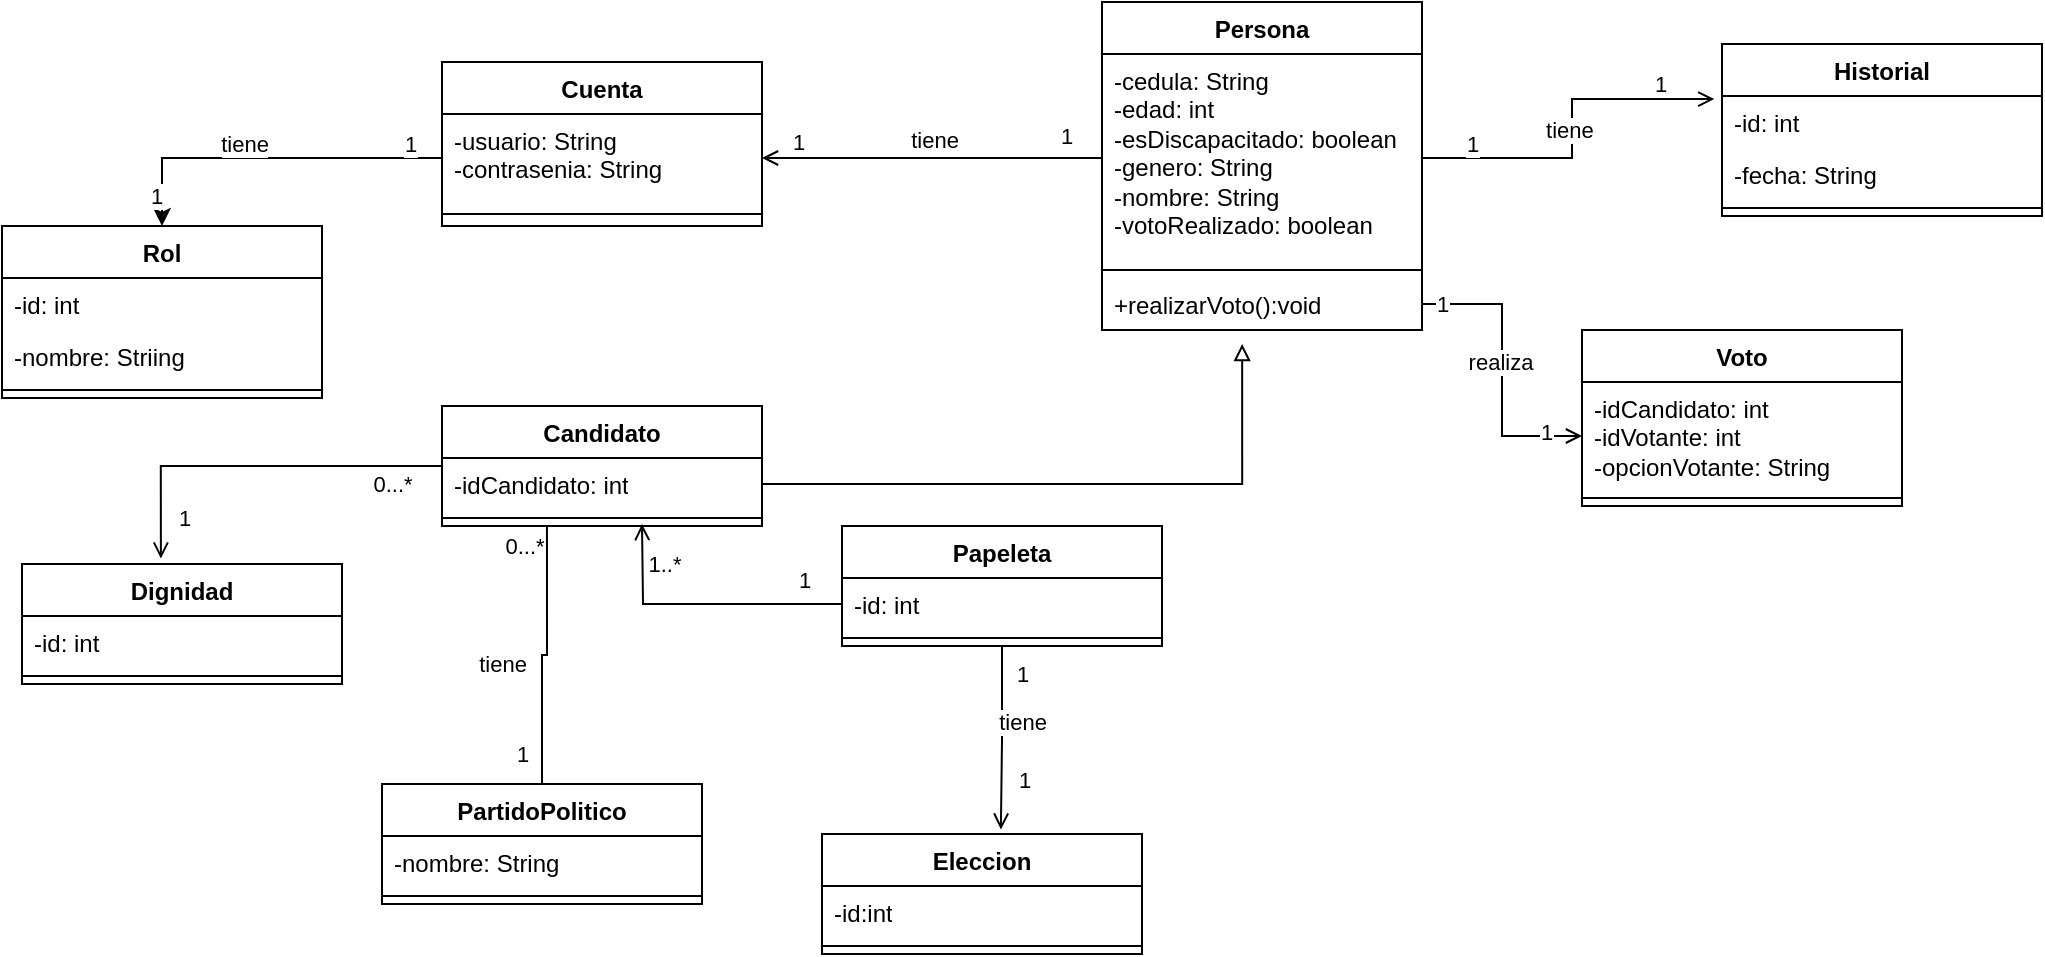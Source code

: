 <mxfile version="21.6.3" type="device">
  <diagram name="Página-1" id="prHyPreBUG_5E3eLT4iP">
    <mxGraphModel dx="514" dy="277" grid="1" gridSize="10" guides="1" tooltips="1" connect="1" arrows="1" fold="1" page="1" pageScale="1" pageWidth="1169" pageHeight="1654" math="0" shadow="0">
      <root>
        <mxCell id="0" />
        <mxCell id="1" parent="0" />
        <mxCell id="aiv3MqQ1DzMKvxciisw_-19" style="edgeStyle=orthogonalEdgeStyle;rounded=0;orthogonalLoop=1;jettySize=auto;html=1;entryX=0.559;entryY=-0.036;entryDx=0;entryDy=0;entryPerimeter=0;endArrow=open;endFill=0;" edge="1" parent="1" source="Y1fotiqVOqHZ8sBEhJWd-1" target="Y1fotiqVOqHZ8sBEhJWd-13">
          <mxGeometry relative="1" as="geometry" />
        </mxCell>
        <mxCell id="aiv3MqQ1DzMKvxciisw_-20" value="1" style="edgeLabel;html=1;align=center;verticalAlign=middle;resizable=0;points=[];" vertex="1" connectable="0" parent="aiv3MqQ1DzMKvxciisw_-19">
          <mxGeometry x="-0.668" relative="1" as="geometry">
            <mxPoint x="10" y="-2" as="offset" />
          </mxGeometry>
        </mxCell>
        <mxCell id="aiv3MqQ1DzMKvxciisw_-21" value="1" style="edgeLabel;html=1;align=center;verticalAlign=middle;resizable=0;points=[];" vertex="1" connectable="0" parent="aiv3MqQ1DzMKvxciisw_-19">
          <mxGeometry x="0.461" y="1" relative="1" as="geometry">
            <mxPoint x="10" as="offset" />
          </mxGeometry>
        </mxCell>
        <mxCell id="aiv3MqQ1DzMKvxciisw_-22" value="tiene" style="edgeLabel;html=1;align=center;verticalAlign=middle;resizable=0;points=[];" vertex="1" connectable="0" parent="aiv3MqQ1DzMKvxciisw_-19">
          <mxGeometry x="-0.182" y="1" relative="1" as="geometry">
            <mxPoint x="9" as="offset" />
          </mxGeometry>
        </mxCell>
        <mxCell id="Y1fotiqVOqHZ8sBEhJWd-1" value="Papeleta" style="swimlane;fontStyle=1;align=center;verticalAlign=top;childLayout=stackLayout;horizontal=1;startSize=26;horizontalStack=0;resizeParent=1;resizeParentMax=0;resizeLast=0;collapsible=1;marginBottom=0;whiteSpace=wrap;html=1;" parent="1" vertex="1">
          <mxGeometry x="460" y="300.95" width="160" height="60" as="geometry" />
        </mxCell>
        <mxCell id="Y1fotiqVOqHZ8sBEhJWd-2" value="-id: int" style="text;strokeColor=none;fillColor=none;align=left;verticalAlign=top;spacingLeft=4;spacingRight=4;overflow=hidden;rotatable=0;points=[[0,0.5],[1,0.5]];portConstraint=eastwest;whiteSpace=wrap;html=1;" parent="Y1fotiqVOqHZ8sBEhJWd-1" vertex="1">
          <mxGeometry y="26" width="160" height="26" as="geometry" />
        </mxCell>
        <mxCell id="Y1fotiqVOqHZ8sBEhJWd-3" value="" style="line;strokeWidth=1;fillColor=none;align=left;verticalAlign=middle;spacingTop=-1;spacingLeft=3;spacingRight=3;rotatable=0;labelPosition=right;points=[];portConstraint=eastwest;strokeColor=inherit;" parent="Y1fotiqVOqHZ8sBEhJWd-1" vertex="1">
          <mxGeometry y="52" width="160" height="8" as="geometry" />
        </mxCell>
        <mxCell id="Y1fotiqVOqHZ8sBEhJWd-5" value="Persona" style="swimlane;fontStyle=1;align=center;verticalAlign=top;childLayout=stackLayout;horizontal=1;startSize=26;horizontalStack=0;resizeParent=1;resizeParentMax=0;resizeLast=0;collapsible=1;marginBottom=0;whiteSpace=wrap;html=1;" parent="1" vertex="1">
          <mxGeometry x="590" y="39" width="160" height="164" as="geometry" />
        </mxCell>
        <mxCell id="Y1fotiqVOqHZ8sBEhJWd-6" value="-cedula: String&lt;br&gt;-edad: int&lt;br&gt;-esDiscapacitado: boolean&lt;br&gt;-genero: String&lt;br&gt;-nombre: String&lt;br&gt;-votoRealizado: boolean&lt;br&gt;" style="text;strokeColor=none;fillColor=none;align=left;verticalAlign=top;spacingLeft=4;spacingRight=4;overflow=hidden;rotatable=0;points=[[0,0.5],[1,0.5]];portConstraint=eastwest;whiteSpace=wrap;html=1;" parent="Y1fotiqVOqHZ8sBEhJWd-5" vertex="1">
          <mxGeometry y="26" width="160" height="104" as="geometry" />
        </mxCell>
        <mxCell id="Y1fotiqVOqHZ8sBEhJWd-7" value="" style="line;strokeWidth=1;fillColor=none;align=left;verticalAlign=middle;spacingTop=-1;spacingLeft=3;spacingRight=3;rotatable=0;labelPosition=right;points=[];portConstraint=eastwest;strokeColor=inherit;" parent="Y1fotiqVOqHZ8sBEhJWd-5" vertex="1">
          <mxGeometry y="130" width="160" height="8" as="geometry" />
        </mxCell>
        <mxCell id="Y1fotiqVOqHZ8sBEhJWd-8" value="+realizarVoto():void" style="text;strokeColor=none;fillColor=none;align=left;verticalAlign=top;spacingLeft=4;spacingRight=4;overflow=hidden;rotatable=0;points=[[0,0.5],[1,0.5]];portConstraint=eastwest;whiteSpace=wrap;html=1;" parent="Y1fotiqVOqHZ8sBEhJWd-5" vertex="1">
          <mxGeometry y="138" width="160" height="26" as="geometry" />
        </mxCell>
        <mxCell id="Y1fotiqVOqHZ8sBEhJWd-9" value="Rol" style="swimlane;fontStyle=1;align=center;verticalAlign=top;childLayout=stackLayout;horizontal=1;startSize=26;horizontalStack=0;resizeParent=1;resizeParentMax=0;resizeLast=0;collapsible=1;marginBottom=0;whiteSpace=wrap;html=1;" parent="1" vertex="1">
          <mxGeometry x="40" y="151" width="160" height="86" as="geometry" />
        </mxCell>
        <mxCell id="Y1fotiqVOqHZ8sBEhJWd-10" value="-id: int" style="text;strokeColor=none;fillColor=none;align=left;verticalAlign=top;spacingLeft=4;spacingRight=4;overflow=hidden;rotatable=0;points=[[0,0.5],[1,0.5]];portConstraint=eastwest;whiteSpace=wrap;html=1;" parent="Y1fotiqVOqHZ8sBEhJWd-9" vertex="1">
          <mxGeometry y="26" width="160" height="26" as="geometry" />
        </mxCell>
        <mxCell id="aiv3MqQ1DzMKvxciisw_-5" value="-nombre: Striing" style="text;strokeColor=none;fillColor=none;align=left;verticalAlign=top;spacingLeft=4;spacingRight=4;overflow=hidden;rotatable=0;points=[[0,0.5],[1,0.5]];portConstraint=eastwest;whiteSpace=wrap;html=1;" vertex="1" parent="Y1fotiqVOqHZ8sBEhJWd-9">
          <mxGeometry y="52" width="160" height="26" as="geometry" />
        </mxCell>
        <mxCell id="Y1fotiqVOqHZ8sBEhJWd-11" value="" style="line;strokeWidth=1;fillColor=none;align=left;verticalAlign=middle;spacingTop=-1;spacingLeft=3;spacingRight=3;rotatable=0;labelPosition=right;points=[];portConstraint=eastwest;strokeColor=inherit;" parent="Y1fotiqVOqHZ8sBEhJWd-9" vertex="1">
          <mxGeometry y="78" width="160" height="8" as="geometry" />
        </mxCell>
        <mxCell id="Y1fotiqVOqHZ8sBEhJWd-13" value="Eleccion" style="swimlane;fontStyle=1;align=center;verticalAlign=top;childLayout=stackLayout;horizontal=1;startSize=26;horizontalStack=0;resizeParent=1;resizeParentMax=0;resizeLast=0;collapsible=1;marginBottom=0;whiteSpace=wrap;html=1;" parent="1" vertex="1">
          <mxGeometry x="450" y="454.95" width="160" height="60" as="geometry" />
        </mxCell>
        <mxCell id="Y1fotiqVOqHZ8sBEhJWd-14" value="-id:int" style="text;strokeColor=none;fillColor=none;align=left;verticalAlign=top;spacingLeft=4;spacingRight=4;overflow=hidden;rotatable=0;points=[[0,0.5],[1,0.5]];portConstraint=eastwest;whiteSpace=wrap;html=1;" parent="Y1fotiqVOqHZ8sBEhJWd-13" vertex="1">
          <mxGeometry y="26" width="160" height="26" as="geometry" />
        </mxCell>
        <mxCell id="Y1fotiqVOqHZ8sBEhJWd-15" value="" style="line;strokeWidth=1;fillColor=none;align=left;verticalAlign=middle;spacingTop=-1;spacingLeft=3;spacingRight=3;rotatable=0;labelPosition=right;points=[];portConstraint=eastwest;strokeColor=inherit;" parent="Y1fotiqVOqHZ8sBEhJWd-13" vertex="1">
          <mxGeometry y="52" width="160" height="8" as="geometry" />
        </mxCell>
        <mxCell id="Y1fotiqVOqHZ8sBEhJWd-17" value="Voto" style="swimlane;fontStyle=1;align=center;verticalAlign=top;childLayout=stackLayout;horizontal=1;startSize=26;horizontalStack=0;resizeParent=1;resizeParentMax=0;resizeLast=0;collapsible=1;marginBottom=0;whiteSpace=wrap;html=1;" parent="1" vertex="1">
          <mxGeometry x="830" y="203" width="160" height="88" as="geometry" />
        </mxCell>
        <mxCell id="Y1fotiqVOqHZ8sBEhJWd-18" value="-idCandidato: int&lt;br&gt;-idVotante: int&lt;br&gt;-opcionVotante: String" style="text;strokeColor=none;fillColor=none;align=left;verticalAlign=top;spacingLeft=4;spacingRight=4;overflow=hidden;rotatable=0;points=[[0,0.5],[1,0.5]];portConstraint=eastwest;whiteSpace=wrap;html=1;" parent="Y1fotiqVOqHZ8sBEhJWd-17" vertex="1">
          <mxGeometry y="26" width="160" height="54" as="geometry" />
        </mxCell>
        <mxCell id="Y1fotiqVOqHZ8sBEhJWd-19" value="" style="line;strokeWidth=1;fillColor=none;align=left;verticalAlign=middle;spacingTop=-1;spacingLeft=3;spacingRight=3;rotatable=0;labelPosition=right;points=[];portConstraint=eastwest;strokeColor=inherit;" parent="Y1fotiqVOqHZ8sBEhJWd-17" vertex="1">
          <mxGeometry y="80" width="160" height="8" as="geometry" />
        </mxCell>
        <mxCell id="Y1fotiqVOqHZ8sBEhJWd-21" value="Dignidad" style="swimlane;fontStyle=1;align=center;verticalAlign=top;childLayout=stackLayout;horizontal=1;startSize=26;horizontalStack=0;resizeParent=1;resizeParentMax=0;resizeLast=0;collapsible=1;marginBottom=0;whiteSpace=wrap;html=1;" parent="1" vertex="1">
          <mxGeometry x="50" y="320" width="160" height="60" as="geometry" />
        </mxCell>
        <mxCell id="Y1fotiqVOqHZ8sBEhJWd-22" value="-id: int" style="text;strokeColor=none;fillColor=none;align=left;verticalAlign=top;spacingLeft=4;spacingRight=4;overflow=hidden;rotatable=0;points=[[0,0.5],[1,0.5]];portConstraint=eastwest;whiteSpace=wrap;html=1;" parent="Y1fotiqVOqHZ8sBEhJWd-21" vertex="1">
          <mxGeometry y="26" width="160" height="26" as="geometry" />
        </mxCell>
        <mxCell id="Y1fotiqVOqHZ8sBEhJWd-23" value="" style="line;strokeWidth=1;fillColor=none;align=left;verticalAlign=middle;spacingTop=-1;spacingLeft=3;spacingRight=3;rotatable=0;labelPosition=right;points=[];portConstraint=eastwest;strokeColor=inherit;" parent="Y1fotiqVOqHZ8sBEhJWd-21" vertex="1">
          <mxGeometry y="52" width="160" height="8" as="geometry" />
        </mxCell>
        <mxCell id="aiv3MqQ1DzMKvxciisw_-28" style="edgeStyle=orthogonalEdgeStyle;rounded=0;orthogonalLoop=1;jettySize=auto;html=1;entryX=0.328;entryY=0.977;entryDx=0;entryDy=0;entryPerimeter=0;endArrow=none;endFill=0;" edge="1" parent="1" source="Y1fotiqVOqHZ8sBEhJWd-25" target="Y1fotiqVOqHZ8sBEhJWd-31">
          <mxGeometry relative="1" as="geometry">
            <mxPoint x="310" y="310" as="targetPoint" />
          </mxGeometry>
        </mxCell>
        <mxCell id="aiv3MqQ1DzMKvxciisw_-29" value="1" style="edgeLabel;html=1;align=center;verticalAlign=middle;resizable=0;points=[];" vertex="1" connectable="0" parent="aiv3MqQ1DzMKvxciisw_-28">
          <mxGeometry x="-0.762" relative="1" as="geometry">
            <mxPoint x="-10" as="offset" />
          </mxGeometry>
        </mxCell>
        <mxCell id="aiv3MqQ1DzMKvxciisw_-30" value="0...*" style="edgeLabel;html=1;align=center;verticalAlign=middle;resizable=0;points=[];" vertex="1" connectable="0" parent="aiv3MqQ1DzMKvxciisw_-28">
          <mxGeometry x="0.842" y="1" relative="1" as="geometry">
            <mxPoint x="-11" as="offset" />
          </mxGeometry>
        </mxCell>
        <mxCell id="aiv3MqQ1DzMKvxciisw_-31" value="tiene" style="edgeLabel;html=1;align=center;verticalAlign=middle;resizable=0;points=[];" vertex="1" connectable="0" parent="aiv3MqQ1DzMKvxciisw_-28">
          <mxGeometry x="-0.13" y="-2" relative="1" as="geometry">
            <mxPoint x="-22" y="-3" as="offset" />
          </mxGeometry>
        </mxCell>
        <mxCell id="Y1fotiqVOqHZ8sBEhJWd-25" value="PartidoPolitico" style="swimlane;fontStyle=1;align=center;verticalAlign=top;childLayout=stackLayout;horizontal=1;startSize=26;horizontalStack=0;resizeParent=1;resizeParentMax=0;resizeLast=0;collapsible=1;marginBottom=0;whiteSpace=wrap;html=1;" parent="1" vertex="1">
          <mxGeometry x="230" y="430" width="160" height="60" as="geometry" />
        </mxCell>
        <mxCell id="Y1fotiqVOqHZ8sBEhJWd-26" value="-nombre: String" style="text;strokeColor=none;fillColor=none;align=left;verticalAlign=top;spacingLeft=4;spacingRight=4;overflow=hidden;rotatable=0;points=[[0,0.5],[1,0.5]];portConstraint=eastwest;whiteSpace=wrap;html=1;" parent="Y1fotiqVOqHZ8sBEhJWd-25" vertex="1">
          <mxGeometry y="26" width="160" height="26" as="geometry" />
        </mxCell>
        <mxCell id="Y1fotiqVOqHZ8sBEhJWd-27" value="" style="line;strokeWidth=1;fillColor=none;align=left;verticalAlign=middle;spacingTop=-1;spacingLeft=3;spacingRight=3;rotatable=0;labelPosition=right;points=[];portConstraint=eastwest;strokeColor=inherit;" parent="Y1fotiqVOqHZ8sBEhJWd-25" vertex="1">
          <mxGeometry y="52" width="160" height="8" as="geometry" />
        </mxCell>
        <mxCell id="aiv3MqQ1DzMKvxciisw_-32" style="edgeStyle=orthogonalEdgeStyle;rounded=0;orthogonalLoop=1;jettySize=auto;html=1;entryX=0.434;entryY=-0.045;entryDx=0;entryDy=0;entryPerimeter=0;endArrow=open;endFill=0;" edge="1" parent="1" source="Y1fotiqVOqHZ8sBEhJWd-29" target="Y1fotiqVOqHZ8sBEhJWd-21">
          <mxGeometry relative="1" as="geometry" />
        </mxCell>
        <mxCell id="aiv3MqQ1DzMKvxciisw_-33" value="0...*" style="edgeLabel;html=1;align=center;verticalAlign=middle;resizable=0;points=[];" vertex="1" connectable="0" parent="aiv3MqQ1DzMKvxciisw_-32">
          <mxGeometry x="-0.732" y="1" relative="1" as="geometry">
            <mxPoint y="8" as="offset" />
          </mxGeometry>
        </mxCell>
        <mxCell id="aiv3MqQ1DzMKvxciisw_-34" value="1" style="edgeLabel;html=1;align=center;verticalAlign=middle;resizable=0;points=[];" vertex="1" connectable="0" parent="aiv3MqQ1DzMKvxciisw_-32">
          <mxGeometry x="0.78" y="-1" relative="1" as="geometry">
            <mxPoint x="12" as="offset" />
          </mxGeometry>
        </mxCell>
        <mxCell id="Y1fotiqVOqHZ8sBEhJWd-29" value="Candidato" style="swimlane;fontStyle=1;align=center;verticalAlign=top;childLayout=stackLayout;horizontal=1;startSize=26;horizontalStack=0;resizeParent=1;resizeParentMax=0;resizeLast=0;collapsible=1;marginBottom=0;whiteSpace=wrap;html=1;" parent="1" vertex="1">
          <mxGeometry x="260" y="240.95" width="160" height="60" as="geometry" />
        </mxCell>
        <mxCell id="Y1fotiqVOqHZ8sBEhJWd-30" value="-idCandidato: int" style="text;strokeColor=none;fillColor=none;align=left;verticalAlign=top;spacingLeft=4;spacingRight=4;overflow=hidden;rotatable=0;points=[[0,0.5],[1,0.5]];portConstraint=eastwest;whiteSpace=wrap;html=1;" parent="Y1fotiqVOqHZ8sBEhJWd-29" vertex="1">
          <mxGeometry y="26" width="160" height="26" as="geometry" />
        </mxCell>
        <mxCell id="Y1fotiqVOqHZ8sBEhJWd-31" value="" style="line;strokeWidth=1;fillColor=none;align=left;verticalAlign=middle;spacingTop=-1;spacingLeft=3;spacingRight=3;rotatable=0;labelPosition=right;points=[];portConstraint=eastwest;strokeColor=inherit;" parent="Y1fotiqVOqHZ8sBEhJWd-29" vertex="1">
          <mxGeometry y="52" width="160" height="8" as="geometry" />
        </mxCell>
        <mxCell id="Y1fotiqVOqHZ8sBEhJWd-33" value="Historial" style="swimlane;fontStyle=1;align=center;verticalAlign=top;childLayout=stackLayout;horizontal=1;startSize=26;horizontalStack=0;resizeParent=1;resizeParentMax=0;resizeLast=0;collapsible=1;marginBottom=0;whiteSpace=wrap;html=1;" parent="1" vertex="1">
          <mxGeometry x="900" y="60" width="160" height="86" as="geometry" />
        </mxCell>
        <mxCell id="Y1fotiqVOqHZ8sBEhJWd-34" value="-id: int" style="text;strokeColor=none;fillColor=none;align=left;verticalAlign=top;spacingLeft=4;spacingRight=4;overflow=hidden;rotatable=0;points=[[0,0.5],[1,0.5]];portConstraint=eastwest;whiteSpace=wrap;html=1;" parent="Y1fotiqVOqHZ8sBEhJWd-33" vertex="1">
          <mxGeometry y="26" width="160" height="26" as="geometry" />
        </mxCell>
        <mxCell id="aiv3MqQ1DzMKvxciisw_-15" value="-fecha: String" style="text;strokeColor=none;fillColor=none;align=left;verticalAlign=top;spacingLeft=4;spacingRight=4;overflow=hidden;rotatable=0;points=[[0,0.5],[1,0.5]];portConstraint=eastwest;whiteSpace=wrap;html=1;" vertex="1" parent="Y1fotiqVOqHZ8sBEhJWd-33">
          <mxGeometry y="52" width="160" height="26" as="geometry" />
        </mxCell>
        <mxCell id="Y1fotiqVOqHZ8sBEhJWd-35" value="" style="line;strokeWidth=1;fillColor=none;align=left;verticalAlign=middle;spacingTop=-1;spacingLeft=3;spacingRight=3;rotatable=0;labelPosition=right;points=[];portConstraint=eastwest;strokeColor=inherit;" parent="Y1fotiqVOqHZ8sBEhJWd-33" vertex="1">
          <mxGeometry y="78" width="160" height="8" as="geometry" />
        </mxCell>
        <mxCell id="Y1fotiqVOqHZ8sBEhJWd-37" value="Cuenta" style="swimlane;fontStyle=1;align=center;verticalAlign=top;childLayout=stackLayout;horizontal=1;startSize=26;horizontalStack=0;resizeParent=1;resizeParentMax=0;resizeLast=0;collapsible=1;marginBottom=0;whiteSpace=wrap;html=1;" parent="1" vertex="1">
          <mxGeometry x="260" y="69" width="160" height="82" as="geometry" />
        </mxCell>
        <mxCell id="Y1fotiqVOqHZ8sBEhJWd-38" value="-usuario: String&lt;br&gt;-contrasenia: String" style="text;strokeColor=none;fillColor=none;align=left;verticalAlign=top;spacingLeft=4;spacingRight=4;overflow=hidden;rotatable=0;points=[[0,0.5],[1,0.5]];portConstraint=eastwest;whiteSpace=wrap;html=1;" parent="Y1fotiqVOqHZ8sBEhJWd-37" vertex="1">
          <mxGeometry y="26" width="160" height="44" as="geometry" />
        </mxCell>
        <mxCell id="Y1fotiqVOqHZ8sBEhJWd-39" value="" style="line;strokeWidth=1;fillColor=none;align=left;verticalAlign=middle;spacingTop=-1;spacingLeft=3;spacingRight=3;rotatable=0;labelPosition=right;points=[];portConstraint=eastwest;strokeColor=inherit;" parent="Y1fotiqVOqHZ8sBEhJWd-37" vertex="1">
          <mxGeometry y="70" width="160" height="12" as="geometry" />
        </mxCell>
        <mxCell id="aiv3MqQ1DzMKvxciisw_-6" style="edgeStyle=orthogonalEdgeStyle;rounded=0;orthogonalLoop=1;jettySize=auto;html=1;entryX=1;entryY=0.5;entryDx=0;entryDy=0;endArrow=open;endFill=0;" edge="1" parent="1" source="Y1fotiqVOqHZ8sBEhJWd-6" target="Y1fotiqVOqHZ8sBEhJWd-38">
          <mxGeometry relative="1" as="geometry" />
        </mxCell>
        <mxCell id="aiv3MqQ1DzMKvxciisw_-7" value="1" style="edgeLabel;html=1;align=center;verticalAlign=middle;resizable=0;points=[];" vertex="1" connectable="0" parent="aiv3MqQ1DzMKvxciisw_-6">
          <mxGeometry x="-0.786" y="1" relative="1" as="geometry">
            <mxPoint y="-12" as="offset" />
          </mxGeometry>
        </mxCell>
        <mxCell id="aiv3MqQ1DzMKvxciisw_-8" value="1" style="edgeLabel;html=1;align=center;verticalAlign=middle;resizable=0;points=[];" vertex="1" connectable="0" parent="aiv3MqQ1DzMKvxciisw_-6">
          <mxGeometry x="0.797" relative="1" as="geometry">
            <mxPoint y="-8" as="offset" />
          </mxGeometry>
        </mxCell>
        <mxCell id="aiv3MqQ1DzMKvxciisw_-9" value="tiene" style="edgeLabel;html=1;align=center;verticalAlign=middle;resizable=0;points=[];" vertex="1" connectable="0" parent="aiv3MqQ1DzMKvxciisw_-6">
          <mxGeometry x="-0.055" y="-1" relative="1" as="geometry">
            <mxPoint x="-4" y="-8" as="offset" />
          </mxGeometry>
        </mxCell>
        <mxCell id="aiv3MqQ1DzMKvxciisw_-11" style="edgeStyle=orthogonalEdgeStyle;rounded=0;orthogonalLoop=1;jettySize=auto;html=1;entryX=-0.024;entryY=0.059;entryDx=0;entryDy=0;entryPerimeter=0;endArrow=open;endFill=0;" edge="1" parent="1" source="Y1fotiqVOqHZ8sBEhJWd-6" target="Y1fotiqVOqHZ8sBEhJWd-34">
          <mxGeometry relative="1" as="geometry" />
        </mxCell>
        <mxCell id="aiv3MqQ1DzMKvxciisw_-12" value="1" style="edgeLabel;html=1;align=center;verticalAlign=middle;resizable=0;points=[];" vertex="1" connectable="0" parent="aiv3MqQ1DzMKvxciisw_-11">
          <mxGeometry x="-0.716" y="1" relative="1" as="geometry">
            <mxPoint y="-6" as="offset" />
          </mxGeometry>
        </mxCell>
        <mxCell id="aiv3MqQ1DzMKvxciisw_-13" value="1" style="edgeLabel;html=1;align=center;verticalAlign=middle;resizable=0;points=[];" vertex="1" connectable="0" parent="aiv3MqQ1DzMKvxciisw_-11">
          <mxGeometry x="0.693" y="1" relative="1" as="geometry">
            <mxPoint y="-7" as="offset" />
          </mxGeometry>
        </mxCell>
        <mxCell id="aiv3MqQ1DzMKvxciisw_-14" value="tiene&amp;nbsp;" style="edgeLabel;html=1;align=center;verticalAlign=middle;resizable=0;points=[];" vertex="1" connectable="0" parent="aiv3MqQ1DzMKvxciisw_-11">
          <mxGeometry x="0.015" relative="1" as="geometry">
            <mxPoint as="offset" />
          </mxGeometry>
        </mxCell>
        <mxCell id="aiv3MqQ1DzMKvxciisw_-16" style="edgeStyle=orthogonalEdgeStyle;rounded=0;orthogonalLoop=1;jettySize=auto;html=1;endArrow=open;endFill=0;" edge="1" parent="1" source="Y1fotiqVOqHZ8sBEhJWd-2">
          <mxGeometry relative="1" as="geometry">
            <mxPoint x="360" y="300" as="targetPoint" />
          </mxGeometry>
        </mxCell>
        <mxCell id="aiv3MqQ1DzMKvxciisw_-17" value="1" style="edgeLabel;html=1;align=center;verticalAlign=middle;resizable=0;points=[];" vertex="1" connectable="0" parent="aiv3MqQ1DzMKvxciisw_-16">
          <mxGeometry x="-0.726" y="-1" relative="1" as="geometry">
            <mxPoint y="-11" as="offset" />
          </mxGeometry>
        </mxCell>
        <mxCell id="aiv3MqQ1DzMKvxciisw_-18" value="1..*" style="edgeLabel;html=1;align=center;verticalAlign=middle;resizable=0;points=[];" vertex="1" connectable="0" parent="aiv3MqQ1DzMKvxciisw_-16">
          <mxGeometry x="0.695" y="1" relative="1" as="geometry">
            <mxPoint x="11" y="-2" as="offset" />
          </mxGeometry>
        </mxCell>
        <mxCell id="aiv3MqQ1DzMKvxciisw_-23" style="edgeStyle=orthogonalEdgeStyle;rounded=0;orthogonalLoop=1;jettySize=auto;html=1;entryX=0;entryY=0.5;entryDx=0;entryDy=0;endArrow=open;endFill=0;" edge="1" parent="1" source="Y1fotiqVOqHZ8sBEhJWd-8" target="Y1fotiqVOqHZ8sBEhJWd-18">
          <mxGeometry relative="1" as="geometry" />
        </mxCell>
        <mxCell id="aiv3MqQ1DzMKvxciisw_-24" value="1" style="edgeLabel;html=1;align=center;verticalAlign=middle;resizable=0;points=[];" vertex="1" connectable="0" parent="aiv3MqQ1DzMKvxciisw_-23">
          <mxGeometry x="-0.866" relative="1" as="geometry">
            <mxPoint as="offset" />
          </mxGeometry>
        </mxCell>
        <mxCell id="aiv3MqQ1DzMKvxciisw_-25" value="1" style="edgeLabel;html=1;align=center;verticalAlign=middle;resizable=0;points=[];" vertex="1" connectable="0" parent="aiv3MqQ1DzMKvxciisw_-23">
          <mxGeometry x="0.749" y="2" relative="1" as="geometry">
            <mxPoint as="offset" />
          </mxGeometry>
        </mxCell>
        <mxCell id="aiv3MqQ1DzMKvxciisw_-26" value="realiza" style="edgeLabel;html=1;align=center;verticalAlign=middle;resizable=0;points=[];" vertex="1" connectable="0" parent="aiv3MqQ1DzMKvxciisw_-23">
          <mxGeometry x="-0.052" y="-1" relative="1" as="geometry">
            <mxPoint as="offset" />
          </mxGeometry>
        </mxCell>
        <mxCell id="aiv3MqQ1DzMKvxciisw_-27" style="edgeStyle=orthogonalEdgeStyle;rounded=0;orthogonalLoop=1;jettySize=auto;html=1;entryX=0.438;entryY=1.269;entryDx=0;entryDy=0;entryPerimeter=0;endArrow=block;endFill=0;" edge="1" parent="1" source="Y1fotiqVOqHZ8sBEhJWd-30" target="Y1fotiqVOqHZ8sBEhJWd-8">
          <mxGeometry relative="1" as="geometry">
            <mxPoint x="660" y="220" as="targetPoint" />
            <Array as="points">
              <mxPoint x="660" y="280" />
            </Array>
          </mxGeometry>
        </mxCell>
        <mxCell id="aiv3MqQ1DzMKvxciisw_-36" style="edgeStyle=orthogonalEdgeStyle;rounded=0;orthogonalLoop=1;jettySize=auto;html=1;entryX=0.5;entryY=0;entryDx=0;entryDy=0;" edge="1" parent="1" source="Y1fotiqVOqHZ8sBEhJWd-38" target="Y1fotiqVOqHZ8sBEhJWd-9">
          <mxGeometry relative="1" as="geometry" />
        </mxCell>
        <mxCell id="aiv3MqQ1DzMKvxciisw_-37" value="1" style="edgeLabel;html=1;align=center;verticalAlign=middle;resizable=0;points=[];" vertex="1" connectable="0" parent="aiv3MqQ1DzMKvxciisw_-36">
          <mxGeometry x="-0.81" y="2" relative="1" as="geometry">
            <mxPoint y="-9" as="offset" />
          </mxGeometry>
        </mxCell>
        <mxCell id="aiv3MqQ1DzMKvxciisw_-38" value="1" style="edgeLabel;html=1;align=center;verticalAlign=middle;resizable=0;points=[];" vertex="1" connectable="0" parent="aiv3MqQ1DzMKvxciisw_-36">
          <mxGeometry x="0.822" y="-3" relative="1" as="geometry">
            <mxPoint as="offset" />
          </mxGeometry>
        </mxCell>
        <mxCell id="aiv3MqQ1DzMKvxciisw_-39" value="tiene" style="edgeLabel;html=1;align=center;verticalAlign=middle;resizable=0;points=[];" vertex="1" connectable="0" parent="aiv3MqQ1DzMKvxciisw_-36">
          <mxGeometry x="0.138" y="4" relative="1" as="geometry">
            <mxPoint y="-11" as="offset" />
          </mxGeometry>
        </mxCell>
      </root>
    </mxGraphModel>
  </diagram>
</mxfile>
